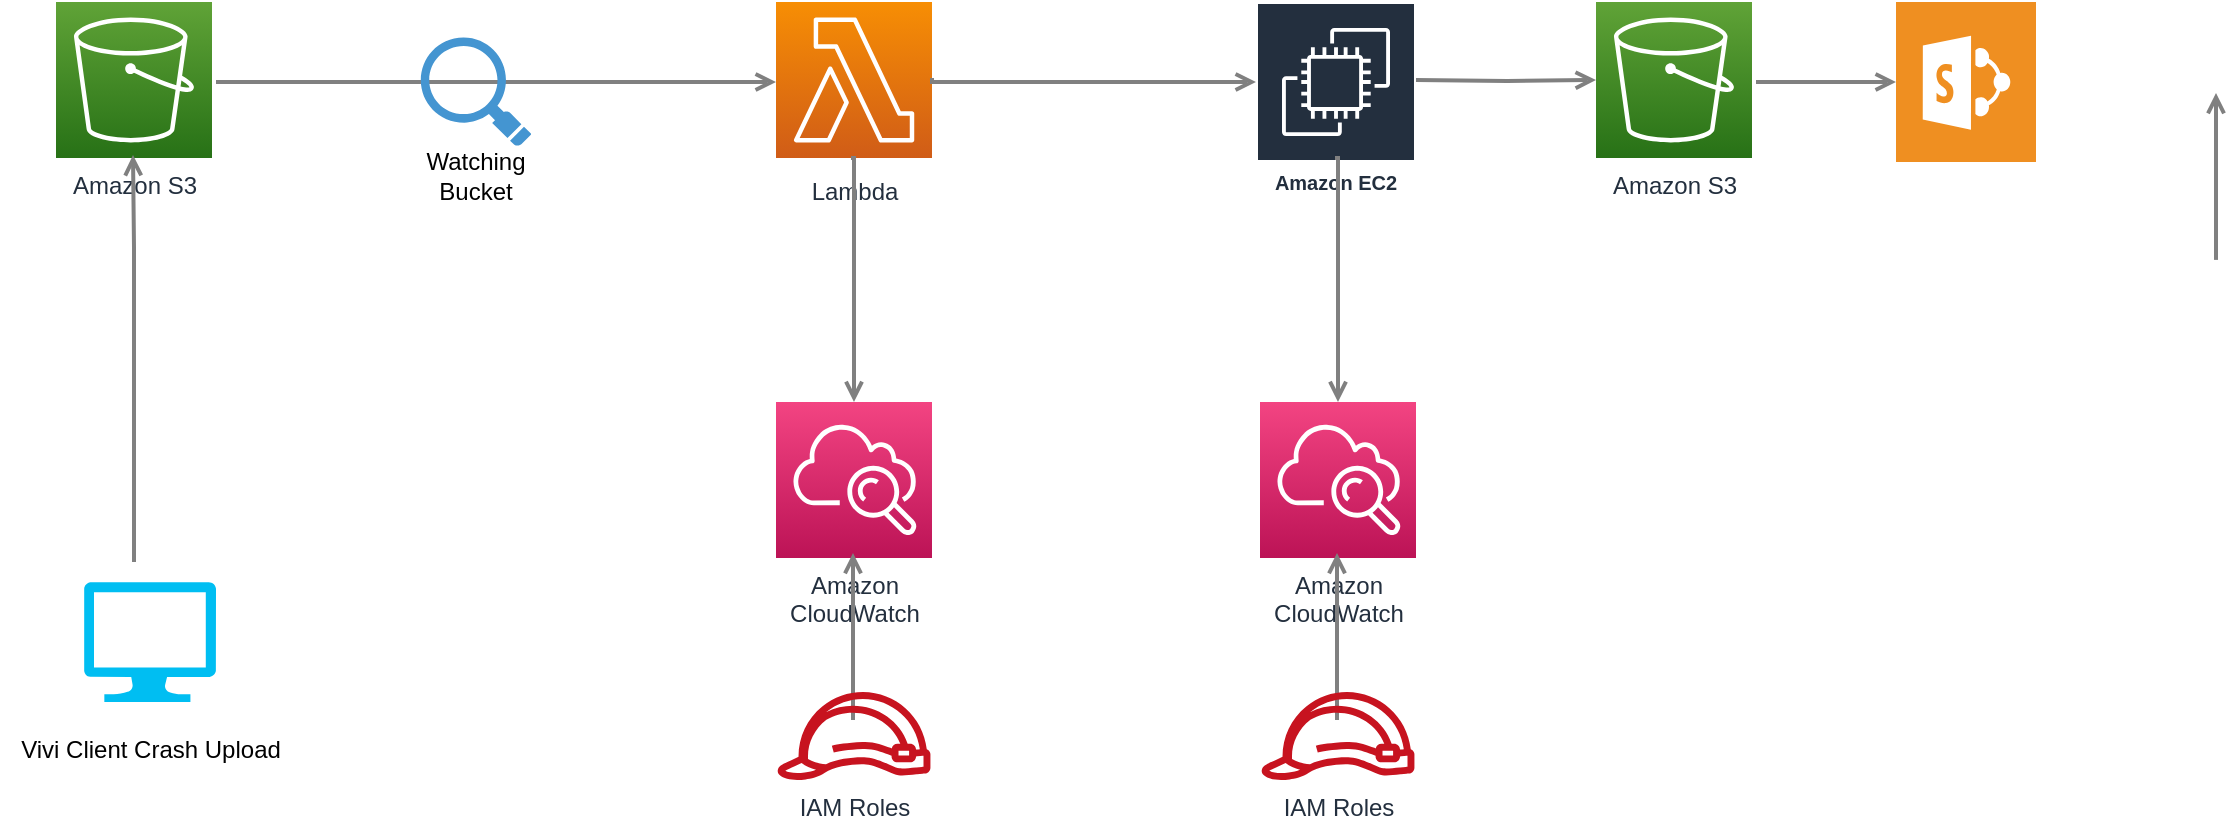 <mxfile version="22.1.3" type="github">
  <diagram id="Ht1M8jgEwFfnCIfOTk4-" name="Page-1">
    <mxGraphModel dx="1434" dy="758" grid="1" gridSize="10" guides="1" tooltips="1" connect="1" arrows="1" fold="1" page="1" pageScale="1" pageWidth="1169" pageHeight="827" math="0" shadow="0">
      <root>
        <mxCell id="0" />
        <mxCell id="1" parent="0" />
        <mxCell id="UEzPUAAOIrF-is8g5C7q-137" value="" style="edgeStyle=orthogonalEdgeStyle;rounded=0;orthogonalLoop=1;jettySize=auto;html=1;startArrow=none;startFill=0;endArrow=open;endFill=0;strokeWidth=2;strokeColor=#808080;" parent="1" target="UEzPUAAOIrF-is8g5C7q-113" edge="1">
          <mxGeometry relative="1" as="geometry">
            <mxPoint x="120" y="80" as="sourcePoint" />
            <mxPoint x="400" y="82" as="targetPoint" />
            <Array as="points">
              <mxPoint x="280" y="80" />
              <mxPoint x="280" y="80" />
            </Array>
          </mxGeometry>
        </mxCell>
        <mxCell id="UEzPUAAOIrF-is8g5C7q-116" value="Amazon S3" style="outlineConnect=0;fontColor=#232F3E;gradientColor=#60A337;gradientDirection=north;fillColor=#277116;strokeColor=#ffffff;dashed=0;verticalLabelPosition=bottom;verticalAlign=top;align=center;html=1;fontSize=12;fontStyle=0;aspect=fixed;shape=mxgraph.aws4.resourceIcon;resIcon=mxgraph.aws4.s3;labelBackgroundColor=#ffffff;" parent="1" vertex="1">
          <mxGeometry x="40.0" y="40" width="78" height="78" as="geometry" />
        </mxCell>
        <mxCell id="UEzPUAAOIrF-is8g5C7q-121" value="Amazon&lt;br&gt;CloudWatch&lt;br&gt;" style="outlineConnect=0;fontColor=#232F3E;gradientColor=#F34482;gradientDirection=north;fillColor=#BC1356;strokeColor=#ffffff;dashed=0;verticalLabelPosition=bottom;verticalAlign=top;align=center;html=1;fontSize=12;fontStyle=0;aspect=fixed;shape=mxgraph.aws4.resourceIcon;resIcon=mxgraph.aws4.cloudwatch;labelBackgroundColor=#ffffff;" parent="1" vertex="1">
          <mxGeometry x="400.0" y="240" width="78" height="78" as="geometry" />
        </mxCell>
        <mxCell id="UEzPUAAOIrF-is8g5C7q-113" value="Lambda" style="outlineConnect=0;fontColor=#232F3E;gradientColor=#F78E04;gradientDirection=north;fillColor=#D05C17;strokeColor=#ffffff;dashed=0;verticalLabelPosition=bottom;verticalAlign=top;align=center;html=1;fontSize=12;fontStyle=0;aspect=fixed;shape=mxgraph.aws4.resourceIcon;resIcon=mxgraph.aws4.lambda;labelBackgroundColor=#ffffff;spacingTop=3;" parent="1" vertex="1">
          <mxGeometry x="400" y="40" width="78" height="78" as="geometry" />
        </mxCell>
        <mxCell id="jArsyIoAfTxyTNQY9Qwl-6" value="Amazon EC2" style="sketch=0;outlineConnect=0;fontColor=#232F3E;gradientColor=none;strokeColor=#ffffff;fillColor=#232F3E;dashed=0;verticalLabelPosition=middle;verticalAlign=bottom;align=center;html=1;whiteSpace=wrap;fontSize=10;fontStyle=1;spacing=3;shape=mxgraph.aws4.productIcon;prIcon=mxgraph.aws4.ec2;" parent="1" vertex="1">
          <mxGeometry x="640" y="40" width="80" height="100" as="geometry" />
        </mxCell>
        <mxCell id="jArsyIoAfTxyTNQY9Qwl-9" value="" style="edgeStyle=orthogonalEdgeStyle;rounded=0;orthogonalLoop=1;jettySize=auto;html=1;startArrow=none;startFill=0;endArrow=open;endFill=0;strokeWidth=2;strokeColor=#808080;" parent="1" edge="1">
          <mxGeometry relative="1" as="geometry">
            <mxPoint x="79" y="320" as="sourcePoint" />
            <mxPoint x="78.5" y="116.5" as="targetPoint" />
            <Array as="points">
              <mxPoint x="78.5" y="162.5" />
              <mxPoint x="78.5" y="162.5" />
            </Array>
          </mxGeometry>
        </mxCell>
        <mxCell id="jArsyIoAfTxyTNQY9Qwl-10" value="" style="shadow=0;dashed=0;html=1;strokeColor=none;fillColor=#4495D1;labelPosition=center;verticalLabelPosition=bottom;verticalAlign=top;align=center;outlineConnect=0;shape=mxgraph.veeam.magnifying_glass;pointerEvents=1;" parent="1" vertex="1">
          <mxGeometry x="222.4" y="57.8" width="55.2" height="54.4" as="geometry" />
        </mxCell>
        <mxCell id="jArsyIoAfTxyTNQY9Qwl-14" value="" style="edgeStyle=orthogonalEdgeStyle;rounded=0;orthogonalLoop=1;jettySize=auto;html=1;startArrow=none;startFill=0;endArrow=open;endFill=0;strokeWidth=2;strokeColor=#808080;" parent="1" target="jArsyIoAfTxyTNQY9Qwl-6" edge="1">
          <mxGeometry relative="1" as="geometry">
            <mxPoint x="478" y="78" as="sourcePoint" />
            <mxPoint x="640" y="79" as="targetPoint" />
            <Array as="points">
              <mxPoint x="478" y="80" />
            </Array>
          </mxGeometry>
        </mxCell>
        <mxCell id="jArsyIoAfTxyTNQY9Qwl-15" value="" style="edgeStyle=orthogonalEdgeStyle;rounded=0;orthogonalLoop=1;jettySize=auto;html=1;startArrow=none;startFill=0;endArrow=open;endFill=0;strokeWidth=2;strokeColor=#808080;" parent="1" target="UEzPUAAOIrF-is8g5C7q-121" edge="1">
          <mxGeometry relative="1" as="geometry">
            <mxPoint x="437.5" y="118.0" as="sourcePoint" />
            <mxPoint x="440.5" y="198.55" as="targetPoint" />
            <Array as="points">
              <mxPoint x="439" y="118" />
            </Array>
          </mxGeometry>
        </mxCell>
        <mxCell id="jArsyIoAfTxyTNQY9Qwl-16" value="" style="edgeStyle=orthogonalEdgeStyle;rounded=0;orthogonalLoop=1;jettySize=auto;html=1;startArrow=none;startFill=0;endArrow=open;endFill=0;strokeWidth=2;strokeColor=#808080;" parent="1" edge="1">
          <mxGeometry relative="1" as="geometry">
            <mxPoint x="438.5" y="399" as="sourcePoint" />
            <mxPoint x="438.5" y="315.5" as="targetPoint" />
            <Array as="points">
              <mxPoint x="438.5" y="361.5" />
              <mxPoint x="438.5" y="361.5" />
            </Array>
          </mxGeometry>
        </mxCell>
        <mxCell id="jArsyIoAfTxyTNQY9Qwl-17" value="" style="edgeStyle=orthogonalEdgeStyle;rounded=0;orthogonalLoop=1;jettySize=auto;html=1;startArrow=none;startFill=0;endArrow=open;endFill=0;strokeWidth=2;strokeColor=#808080;" parent="1" target="jArsyIoAfTxyTNQY9Qwl-35" edge="1">
          <mxGeometry relative="1" as="geometry">
            <mxPoint x="720" y="79" as="sourcePoint" />
            <mxPoint x="805" y="78.5" as="targetPoint" />
            <Array as="points" />
          </mxGeometry>
        </mxCell>
        <mxCell id="jArsyIoAfTxyTNQY9Qwl-18" value="" style="edgeStyle=orthogonalEdgeStyle;rounded=0;orthogonalLoop=1;jettySize=auto;html=1;startArrow=none;startFill=0;endArrow=open;endFill=0;strokeWidth=2;strokeColor=#808080;" parent="1" target="jArsyIoAfTxyTNQY9Qwl-36" edge="1">
          <mxGeometry relative="1" as="geometry">
            <mxPoint x="890" y="80" as="sourcePoint" />
            <mxPoint x="919" y="245.45" as="targetPoint" />
            <Array as="points">
              <mxPoint x="910" y="80" />
              <mxPoint x="910" y="80" />
            </Array>
          </mxGeometry>
        </mxCell>
        <mxCell id="jArsyIoAfTxyTNQY9Qwl-23" value="" style="edgeStyle=orthogonalEdgeStyle;rounded=0;orthogonalLoop=1;jettySize=auto;html=1;startArrow=none;startFill=0;endArrow=open;endFill=0;strokeWidth=2;strokeColor=#808080;" parent="1" edge="1">
          <mxGeometry relative="1" as="geometry">
            <mxPoint x="1120" y="168.95" as="sourcePoint" />
            <mxPoint x="1120" y="85.45" as="targetPoint" />
            <Array as="points">
              <mxPoint x="1120" y="131.45" />
              <mxPoint x="1120" y="131.45" />
            </Array>
          </mxGeometry>
        </mxCell>
        <mxCell id="jArsyIoAfTxyTNQY9Qwl-24" value="" style="verticalLabelPosition=bottom;html=1;verticalAlign=top;align=center;strokeColor=none;fillColor=#00BEF2;shape=mxgraph.azure.computer;pointerEvents=1;" parent="1" vertex="1">
          <mxGeometry x="54" y="330" width="66" height="60" as="geometry" />
        </mxCell>
        <mxCell id="jArsyIoAfTxyTNQY9Qwl-26" value="Vivi Client Crash Upload" style="text;html=1;align=center;verticalAlign=middle;resizable=0;points=[];autosize=1;strokeColor=none;fillColor=none;" parent="1" vertex="1">
          <mxGeometry x="12" y="399" width="150" height="30" as="geometry" />
        </mxCell>
        <mxCell id="jArsyIoAfTxyTNQY9Qwl-25" value="Watching Bucket" style="text;strokeColor=none;align=center;fillColor=none;html=1;verticalAlign=middle;whiteSpace=wrap;rounded=0;" parent="1" vertex="1">
          <mxGeometry x="220" y="112.2" width="60" height="30" as="geometry" />
        </mxCell>
        <mxCell id="jArsyIoAfTxyTNQY9Qwl-29" value="IAM Roles" style="outlineConnect=0;fontColor=#232F3E;gradientColor=none;fillColor=#C7131F;strokeColor=none;dashed=0;verticalLabelPosition=bottom;verticalAlign=top;align=center;html=1;fontSize=12;fontStyle=0;aspect=fixed;pointerEvents=1;shape=mxgraph.aws4.role;labelBackgroundColor=#ffffff;" parent="1" vertex="1">
          <mxGeometry x="400.0" y="385" width="78" height="44" as="geometry" />
        </mxCell>
        <mxCell id="jArsyIoAfTxyTNQY9Qwl-31" value="Amazon&lt;br&gt;CloudWatch&lt;br&gt;" style="outlineConnect=0;fontColor=#232F3E;gradientColor=#F34482;gradientDirection=north;fillColor=#BC1356;strokeColor=#ffffff;dashed=0;verticalLabelPosition=bottom;verticalAlign=top;align=center;html=1;fontSize=12;fontStyle=0;aspect=fixed;shape=mxgraph.aws4.resourceIcon;resIcon=mxgraph.aws4.cloudwatch;labelBackgroundColor=#ffffff;" parent="1" vertex="1">
          <mxGeometry x="642.0" y="240" width="78" height="78" as="geometry" />
        </mxCell>
        <mxCell id="jArsyIoAfTxyTNQY9Qwl-32" value="" style="edgeStyle=orthogonalEdgeStyle;rounded=0;orthogonalLoop=1;jettySize=auto;html=1;startArrow=none;startFill=0;endArrow=open;endFill=0;strokeWidth=2;strokeColor=#808080;" parent="1" target="jArsyIoAfTxyTNQY9Qwl-31" edge="1">
          <mxGeometry relative="1" as="geometry">
            <mxPoint x="679.5" y="118" as="sourcePoint" />
            <mxPoint x="682.5" y="198.55" as="targetPoint" />
            <Array as="points">
              <mxPoint x="681" y="118" />
            </Array>
          </mxGeometry>
        </mxCell>
        <mxCell id="jArsyIoAfTxyTNQY9Qwl-33" value="" style="edgeStyle=orthogonalEdgeStyle;rounded=0;orthogonalLoop=1;jettySize=auto;html=1;startArrow=none;startFill=0;endArrow=open;endFill=0;strokeWidth=2;strokeColor=#808080;" parent="1" edge="1">
          <mxGeometry relative="1" as="geometry">
            <mxPoint x="680.5" y="399" as="sourcePoint" />
            <mxPoint x="680.5" y="315.5" as="targetPoint" />
            <Array as="points">
              <mxPoint x="680.5" y="361.5" />
              <mxPoint x="680.5" y="361.5" />
            </Array>
          </mxGeometry>
        </mxCell>
        <mxCell id="jArsyIoAfTxyTNQY9Qwl-34" value="IAM Roles" style="outlineConnect=0;fontColor=#232F3E;gradientColor=none;fillColor=#C7131F;strokeColor=none;dashed=0;verticalLabelPosition=bottom;verticalAlign=top;align=center;html=1;fontSize=12;fontStyle=0;aspect=fixed;pointerEvents=1;shape=mxgraph.aws4.role;labelBackgroundColor=#ffffff;" parent="1" vertex="1">
          <mxGeometry x="642.0" y="385" width="78" height="44" as="geometry" />
        </mxCell>
        <mxCell id="jArsyIoAfTxyTNQY9Qwl-35" value="Amazon S3" style="outlineConnect=0;fontColor=#232F3E;gradientColor=#60A337;gradientDirection=north;fillColor=#277116;strokeColor=#ffffff;dashed=0;verticalLabelPosition=bottom;verticalAlign=top;align=center;html=1;fontSize=12;fontStyle=0;aspect=fixed;shape=mxgraph.aws4.resourceIcon;resIcon=mxgraph.aws4.s3;labelBackgroundColor=#ffffff;" parent="1" vertex="1">
          <mxGeometry x="810.0" y="40" width="78" height="78" as="geometry" />
        </mxCell>
        <mxCell id="jArsyIoAfTxyTNQY9Qwl-36" value="" style="shadow=0;dashed=0;html=1;strokeColor=none;fillColor=#EF8F21;labelPosition=center;verticalLabelPosition=bottom;verticalAlign=top;align=center;outlineConnect=0;shape=mxgraph.veeam.ms_sharepoint;" parent="1" vertex="1">
          <mxGeometry x="960" y="40" width="70" height="80" as="geometry" />
        </mxCell>
      </root>
    </mxGraphModel>
  </diagram>
</mxfile>
